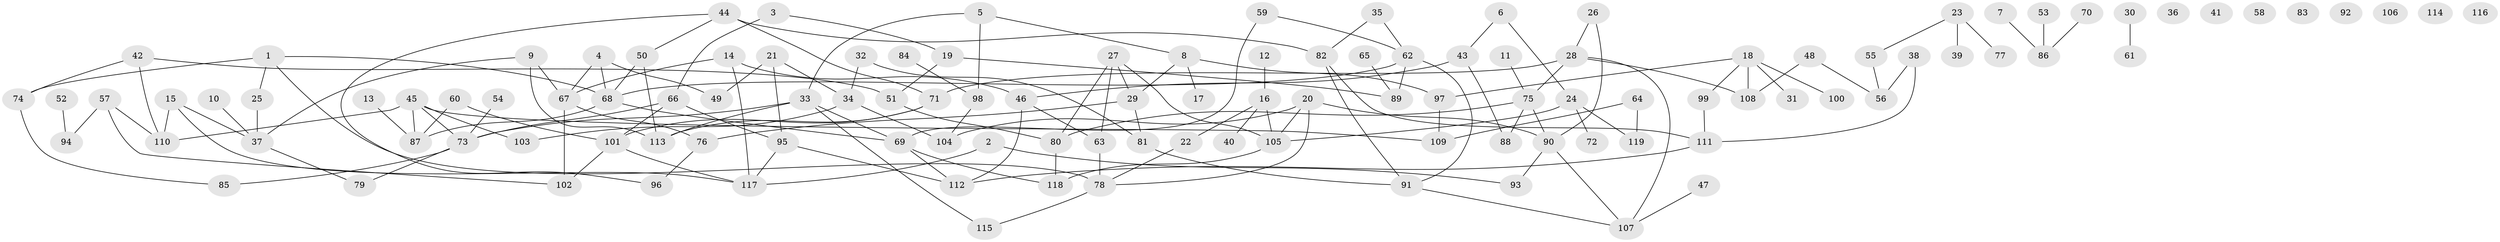 // coarse degree distribution, {5: 0.13414634146341464, 2: 0.1951219512195122, 4: 0.10975609756097561, 3: 0.14634146341463414, 6: 0.07317073170731707, 1: 0.17073170731707318, 7: 0.04878048780487805, 0: 0.10975609756097561, 9: 0.012195121951219513}
// Generated by graph-tools (version 1.1) at 2025/41/03/06/25 10:41:24]
// undirected, 119 vertices, 161 edges
graph export_dot {
graph [start="1"]
  node [color=gray90,style=filled];
  1;
  2;
  3;
  4;
  5;
  6;
  7;
  8;
  9;
  10;
  11;
  12;
  13;
  14;
  15;
  16;
  17;
  18;
  19;
  20;
  21;
  22;
  23;
  24;
  25;
  26;
  27;
  28;
  29;
  30;
  31;
  32;
  33;
  34;
  35;
  36;
  37;
  38;
  39;
  40;
  41;
  42;
  43;
  44;
  45;
  46;
  47;
  48;
  49;
  50;
  51;
  52;
  53;
  54;
  55;
  56;
  57;
  58;
  59;
  60;
  61;
  62;
  63;
  64;
  65;
  66;
  67;
  68;
  69;
  70;
  71;
  72;
  73;
  74;
  75;
  76;
  77;
  78;
  79;
  80;
  81;
  82;
  83;
  84;
  85;
  86;
  87;
  88;
  89;
  90;
  91;
  92;
  93;
  94;
  95;
  96;
  97;
  98;
  99;
  100;
  101;
  102;
  103;
  104;
  105;
  106;
  107;
  108;
  109;
  110;
  111;
  112;
  113;
  114;
  115;
  116;
  117;
  118;
  119;
  1 -- 25;
  1 -- 68;
  1 -- 74;
  1 -- 78;
  2 -- 93;
  2 -- 117;
  3 -- 19;
  3 -- 66;
  4 -- 49;
  4 -- 67;
  4 -- 68;
  5 -- 8;
  5 -- 33;
  5 -- 98;
  6 -- 24;
  6 -- 43;
  7 -- 86;
  8 -- 17;
  8 -- 29;
  8 -- 97;
  9 -- 37;
  9 -- 67;
  9 -- 113;
  10 -- 37;
  11 -- 75;
  12 -- 16;
  13 -- 87;
  14 -- 46;
  14 -- 67;
  14 -- 117;
  15 -- 37;
  15 -- 110;
  15 -- 117;
  16 -- 22;
  16 -- 40;
  16 -- 105;
  18 -- 31;
  18 -- 97;
  18 -- 99;
  18 -- 100;
  18 -- 108;
  19 -- 51;
  19 -- 89;
  20 -- 78;
  20 -- 90;
  20 -- 104;
  20 -- 105;
  21 -- 34;
  21 -- 49;
  21 -- 95;
  22 -- 78;
  23 -- 39;
  23 -- 55;
  23 -- 77;
  24 -- 72;
  24 -- 105;
  24 -- 119;
  25 -- 37;
  26 -- 28;
  26 -- 90;
  27 -- 29;
  27 -- 63;
  27 -- 80;
  27 -- 105;
  28 -- 71;
  28 -- 75;
  28 -- 107;
  28 -- 108;
  29 -- 76;
  29 -- 81;
  30 -- 61;
  32 -- 34;
  32 -- 81;
  33 -- 69;
  33 -- 73;
  33 -- 113;
  33 -- 115;
  34 -- 103;
  34 -- 104;
  35 -- 62;
  35 -- 82;
  37 -- 79;
  38 -- 56;
  38 -- 111;
  42 -- 51;
  42 -- 74;
  42 -- 110;
  43 -- 46;
  43 -- 88;
  44 -- 50;
  44 -- 71;
  44 -- 82;
  44 -- 96;
  45 -- 73;
  45 -- 87;
  45 -- 103;
  45 -- 109;
  45 -- 110;
  46 -- 63;
  46 -- 112;
  47 -- 107;
  48 -- 56;
  48 -- 108;
  50 -- 68;
  50 -- 113;
  51 -- 80;
  52 -- 94;
  53 -- 86;
  54 -- 73;
  55 -- 56;
  57 -- 94;
  57 -- 102;
  57 -- 110;
  59 -- 62;
  59 -- 69;
  60 -- 87;
  60 -- 101;
  62 -- 68;
  62 -- 89;
  62 -- 91;
  63 -- 78;
  64 -- 109;
  64 -- 119;
  65 -- 89;
  66 -- 73;
  66 -- 95;
  66 -- 101;
  67 -- 76;
  67 -- 102;
  68 -- 69;
  68 -- 87;
  69 -- 112;
  69 -- 118;
  70 -- 86;
  71 -- 101;
  71 -- 113;
  73 -- 79;
  73 -- 85;
  74 -- 85;
  75 -- 80;
  75 -- 88;
  75 -- 90;
  76 -- 96;
  78 -- 115;
  80 -- 118;
  81 -- 91;
  82 -- 91;
  82 -- 111;
  84 -- 98;
  90 -- 93;
  90 -- 107;
  91 -- 107;
  95 -- 112;
  95 -- 117;
  97 -- 109;
  98 -- 104;
  99 -- 111;
  101 -- 102;
  101 -- 117;
  105 -- 118;
  111 -- 112;
}

